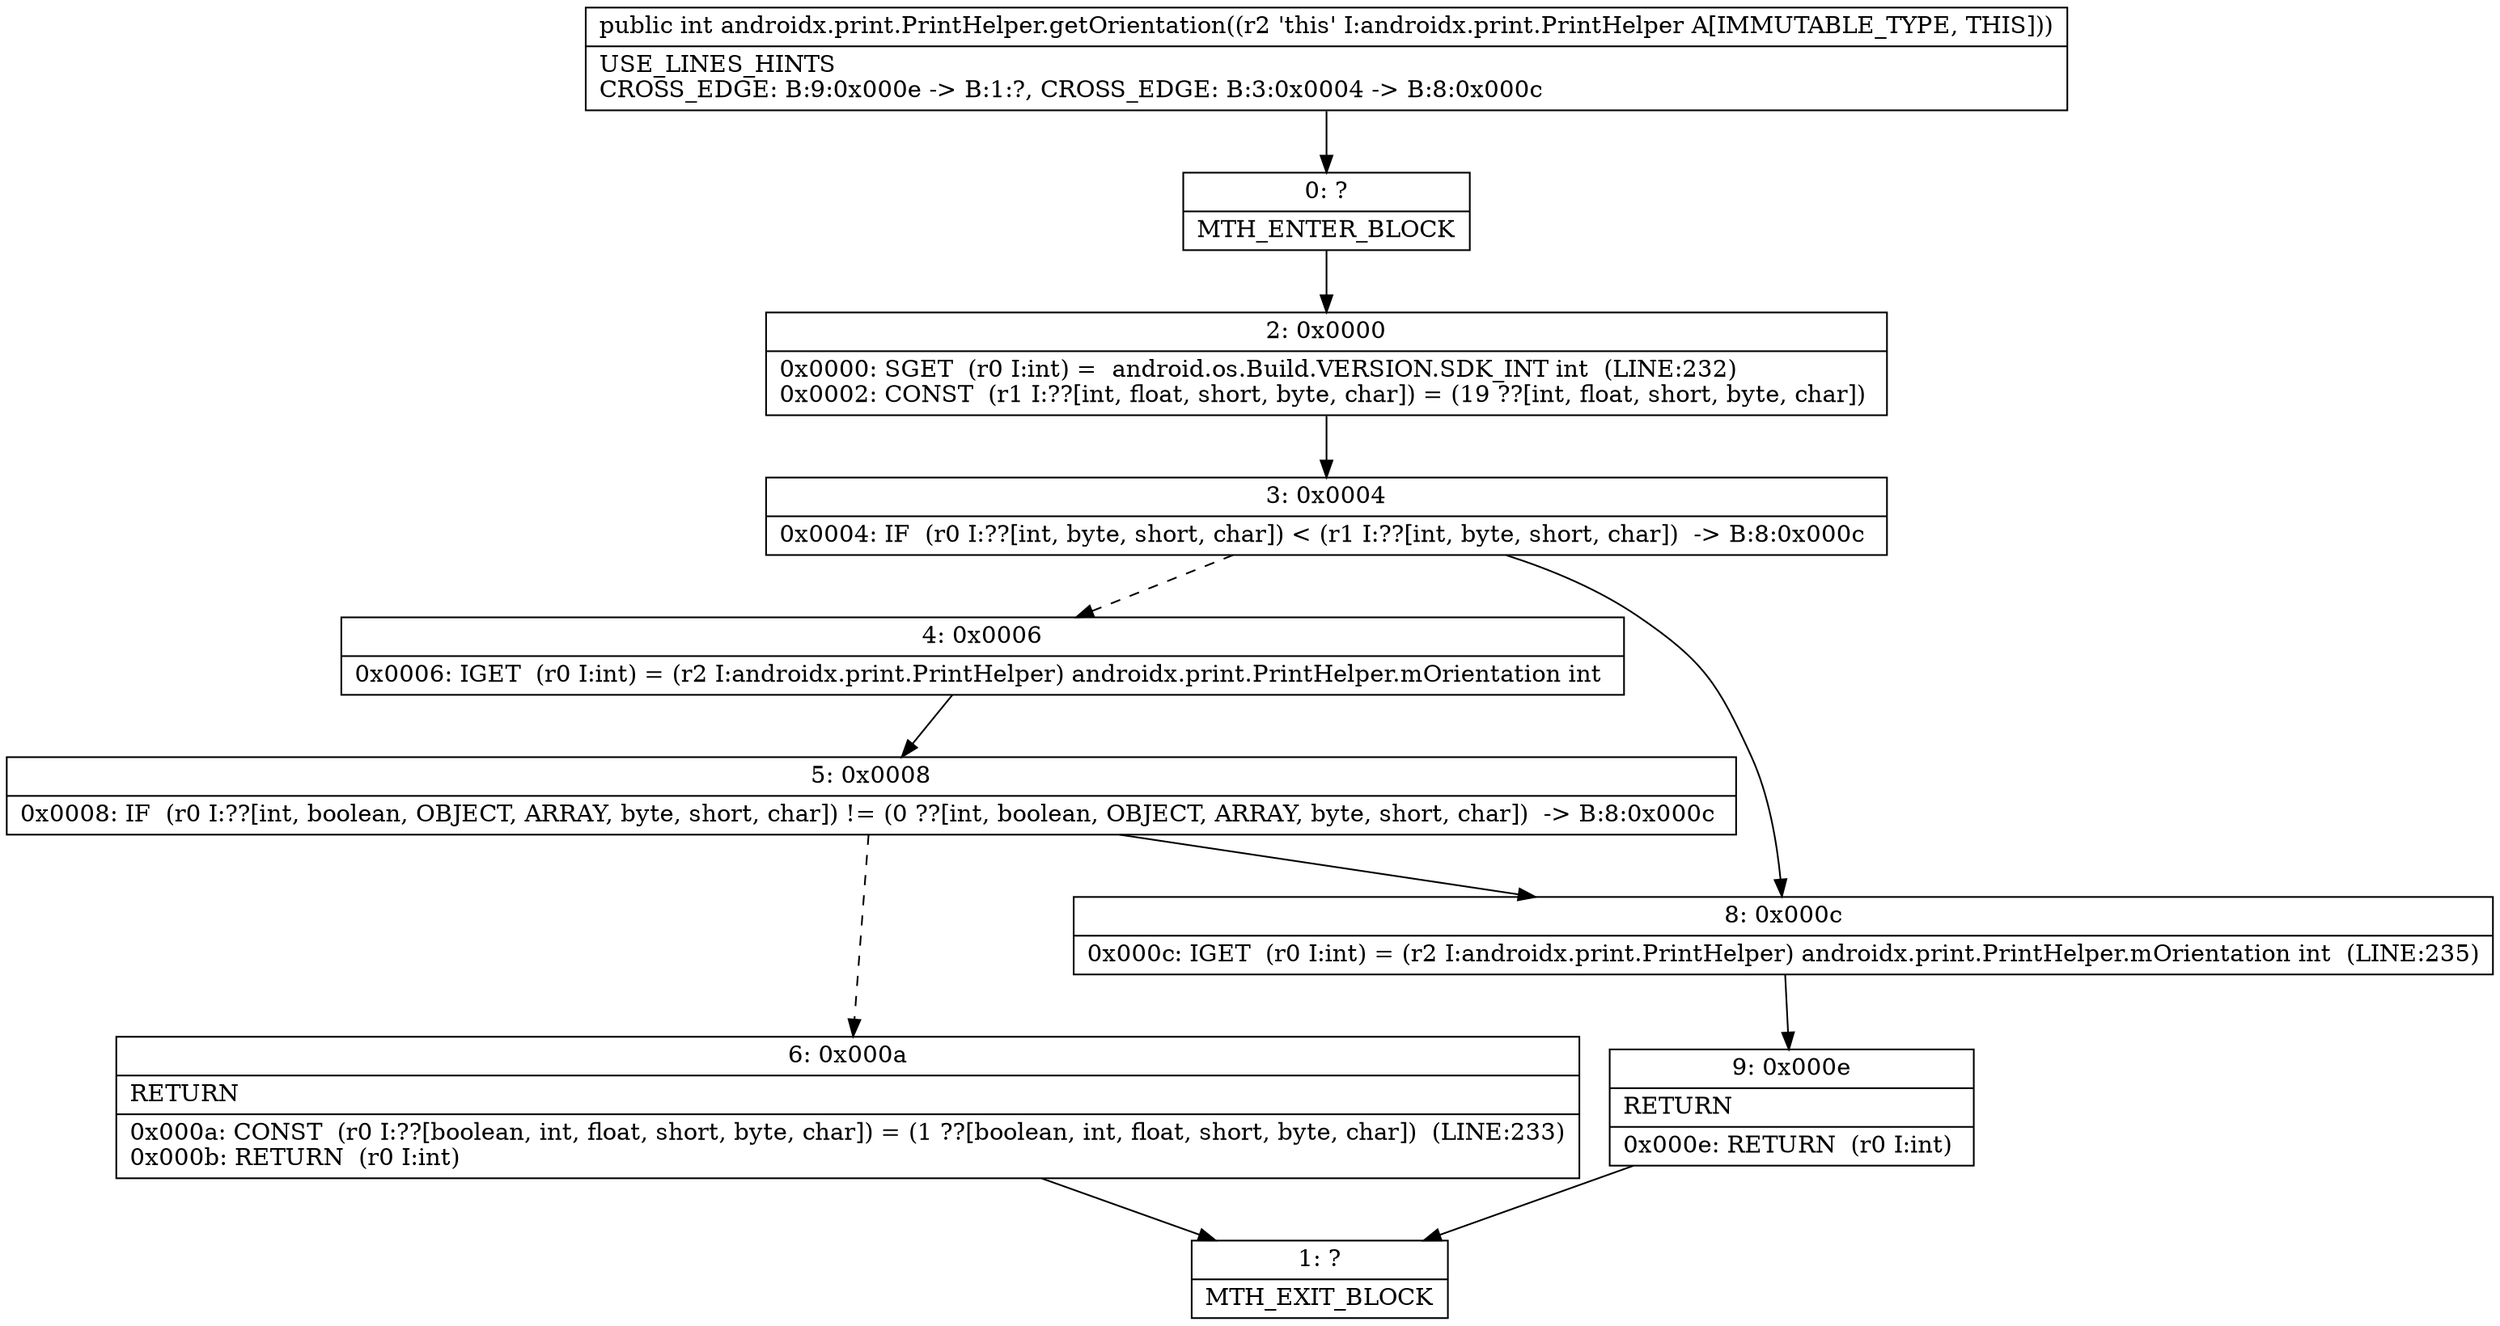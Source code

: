 digraph "CFG forandroidx.print.PrintHelper.getOrientation()I" {
Node_0 [shape=record,label="{0\:\ ?|MTH_ENTER_BLOCK\l}"];
Node_2 [shape=record,label="{2\:\ 0x0000|0x0000: SGET  (r0 I:int) =  android.os.Build.VERSION.SDK_INT int  (LINE:232)\l0x0002: CONST  (r1 I:??[int, float, short, byte, char]) = (19 ??[int, float, short, byte, char]) \l}"];
Node_3 [shape=record,label="{3\:\ 0x0004|0x0004: IF  (r0 I:??[int, byte, short, char]) \< (r1 I:??[int, byte, short, char])  \-\> B:8:0x000c \l}"];
Node_4 [shape=record,label="{4\:\ 0x0006|0x0006: IGET  (r0 I:int) = (r2 I:androidx.print.PrintHelper) androidx.print.PrintHelper.mOrientation int \l}"];
Node_5 [shape=record,label="{5\:\ 0x0008|0x0008: IF  (r0 I:??[int, boolean, OBJECT, ARRAY, byte, short, char]) != (0 ??[int, boolean, OBJECT, ARRAY, byte, short, char])  \-\> B:8:0x000c \l}"];
Node_6 [shape=record,label="{6\:\ 0x000a|RETURN\l|0x000a: CONST  (r0 I:??[boolean, int, float, short, byte, char]) = (1 ??[boolean, int, float, short, byte, char])  (LINE:233)\l0x000b: RETURN  (r0 I:int) \l}"];
Node_1 [shape=record,label="{1\:\ ?|MTH_EXIT_BLOCK\l}"];
Node_8 [shape=record,label="{8\:\ 0x000c|0x000c: IGET  (r0 I:int) = (r2 I:androidx.print.PrintHelper) androidx.print.PrintHelper.mOrientation int  (LINE:235)\l}"];
Node_9 [shape=record,label="{9\:\ 0x000e|RETURN\l|0x000e: RETURN  (r0 I:int) \l}"];
MethodNode[shape=record,label="{public int androidx.print.PrintHelper.getOrientation((r2 'this' I:androidx.print.PrintHelper A[IMMUTABLE_TYPE, THIS]))  | USE_LINES_HINTS\lCROSS_EDGE: B:9:0x000e \-\> B:1:?, CROSS_EDGE: B:3:0x0004 \-\> B:8:0x000c\l}"];
MethodNode -> Node_0;Node_0 -> Node_2;
Node_2 -> Node_3;
Node_3 -> Node_4[style=dashed];
Node_3 -> Node_8;
Node_4 -> Node_5;
Node_5 -> Node_6[style=dashed];
Node_5 -> Node_8;
Node_6 -> Node_1;
Node_8 -> Node_9;
Node_9 -> Node_1;
}

